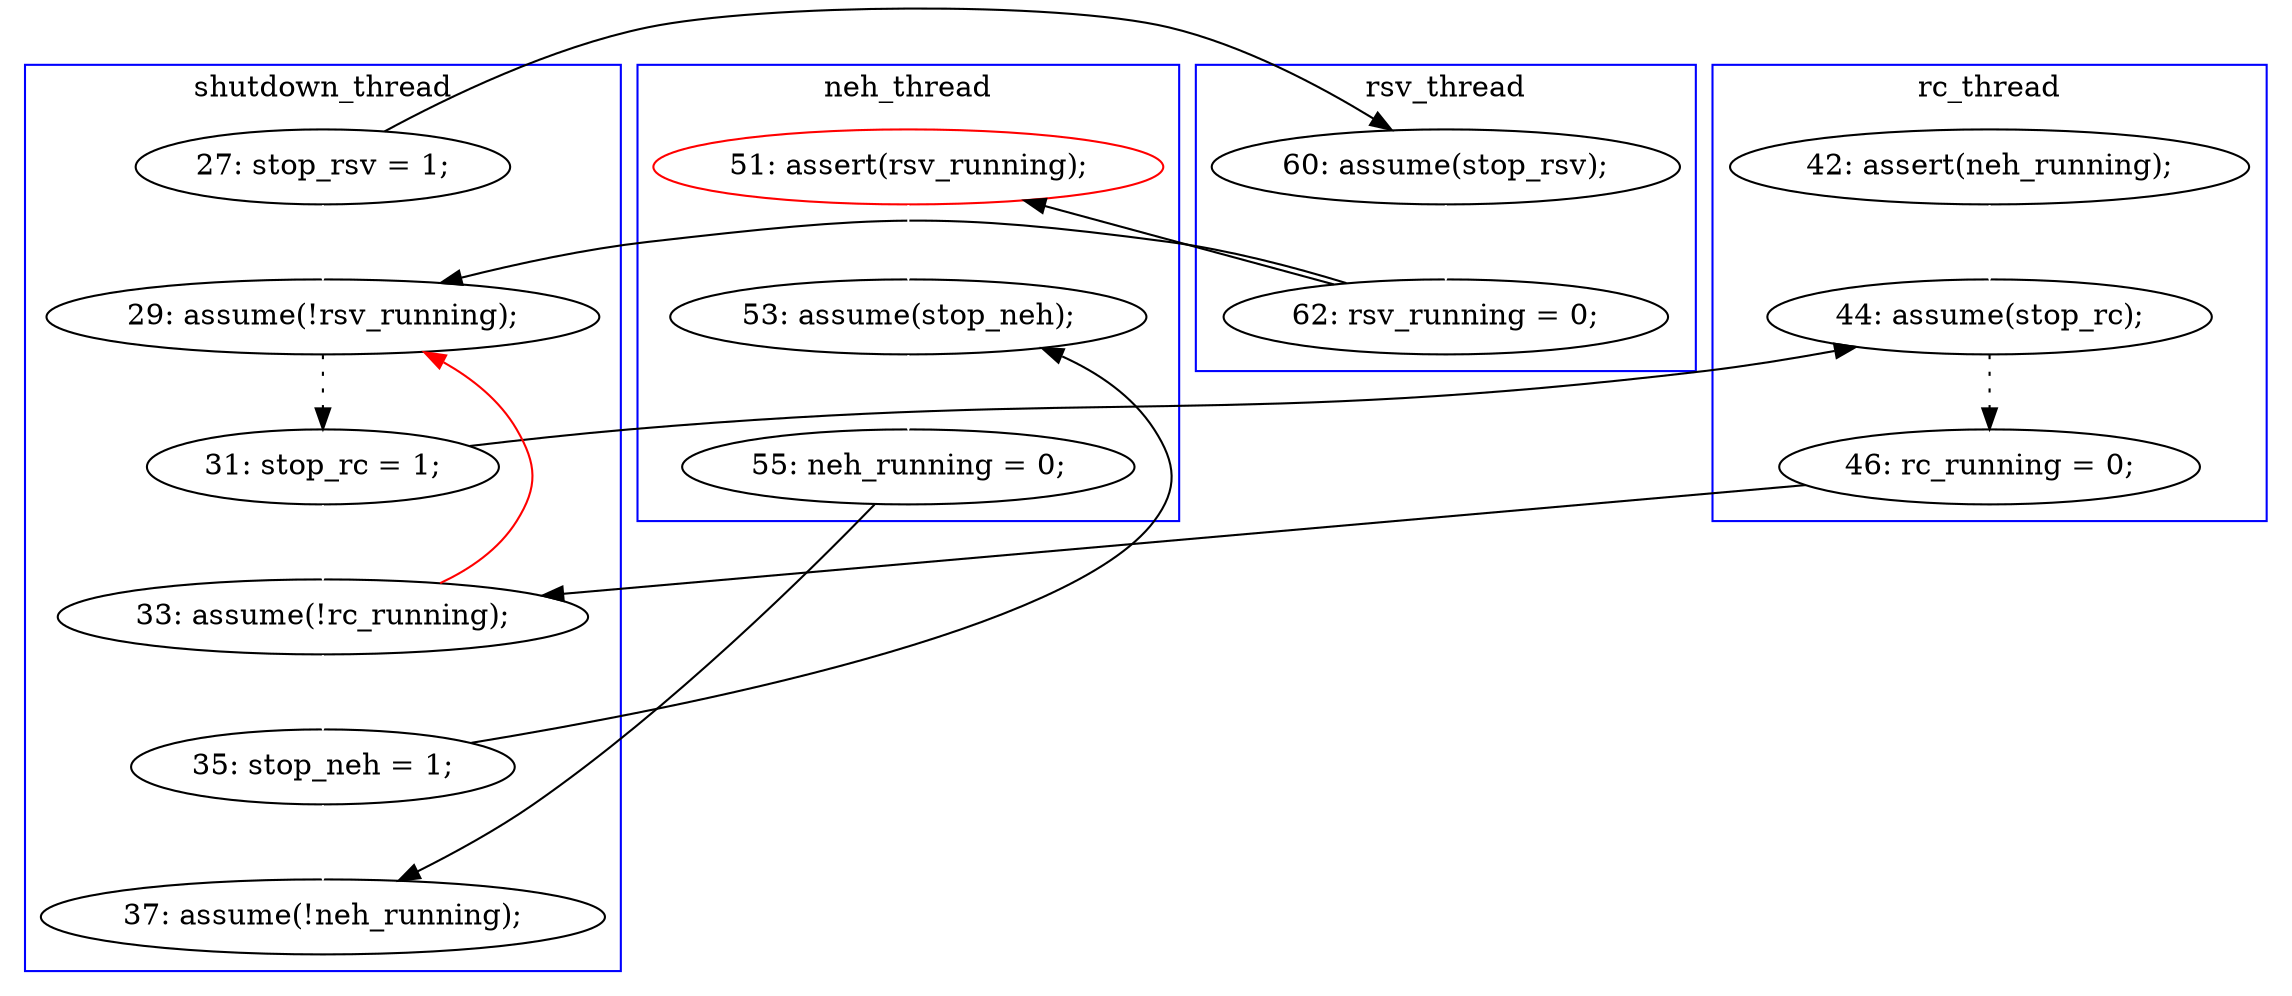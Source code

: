 digraph Counterexample {
	12 -> 19 [color = white, style = solid]
	16 -> 18 [color = white, style = solid]
	22 -> 32 [color = white, style = solid]
	25 -> 26 [color = black, style = dotted]
	31 -> 34 [color = white, style = solid]
	12 -> 16 [color = black, style = solid, constraint = false]
	33 -> 34 [color = black, style = solid, constraint = false]
	18 -> 22 [color = black, style = solid, constraint = false]
	32 -> 33 [color = white, style = solid]
	19 -> 21 [color = black, style = dotted]
	18 -> 19 [color = black, style = solid, constraint = false]
	30 -> 19 [color = red, style = solid, constraint = false]
	26 -> 30 [color = black, style = solid, constraint = false]
	21 -> 25 [color = black, style = solid, constraint = false]
	30 -> 31 [color = white, style = solid]
	17 -> 25 [color = white, style = solid]
	31 -> 32 [color = black, style = solid, constraint = false]
	21 -> 30 [color = white, style = solid]
	subgraph cluster4 {
		label = rsv_thread
		color = blue
		18  [label = "62: rsv_running = 0;"]
		16  [label = "60: assume(stop_rsv);"]
	}
	subgraph cluster3 {
		label = neh_thread
		color = blue
		22  [label = "51: assert(rsv_running);", color = red]
		33  [label = "55: neh_running = 0;"]
		32  [label = "53: assume(stop_neh);"]
	}
	subgraph cluster1 {
		label = shutdown_thread
		color = blue
		31  [label = "35: stop_neh = 1;"]
		30  [label = "33: assume(!rc_running);"]
		19  [label = "29: assume(!rsv_running);"]
		21  [label = "31: stop_rc = 1;"]
		12  [label = "27: stop_rsv = 1;"]
		34  [label = "37: assume(!neh_running);"]
	}
	subgraph cluster2 {
		label = rc_thread
		color = blue
		26  [label = "46: rc_running = 0;"]
		25  [label = "44: assume(stop_rc);"]
		17  [label = "42: assert(neh_running);"]
	}
}